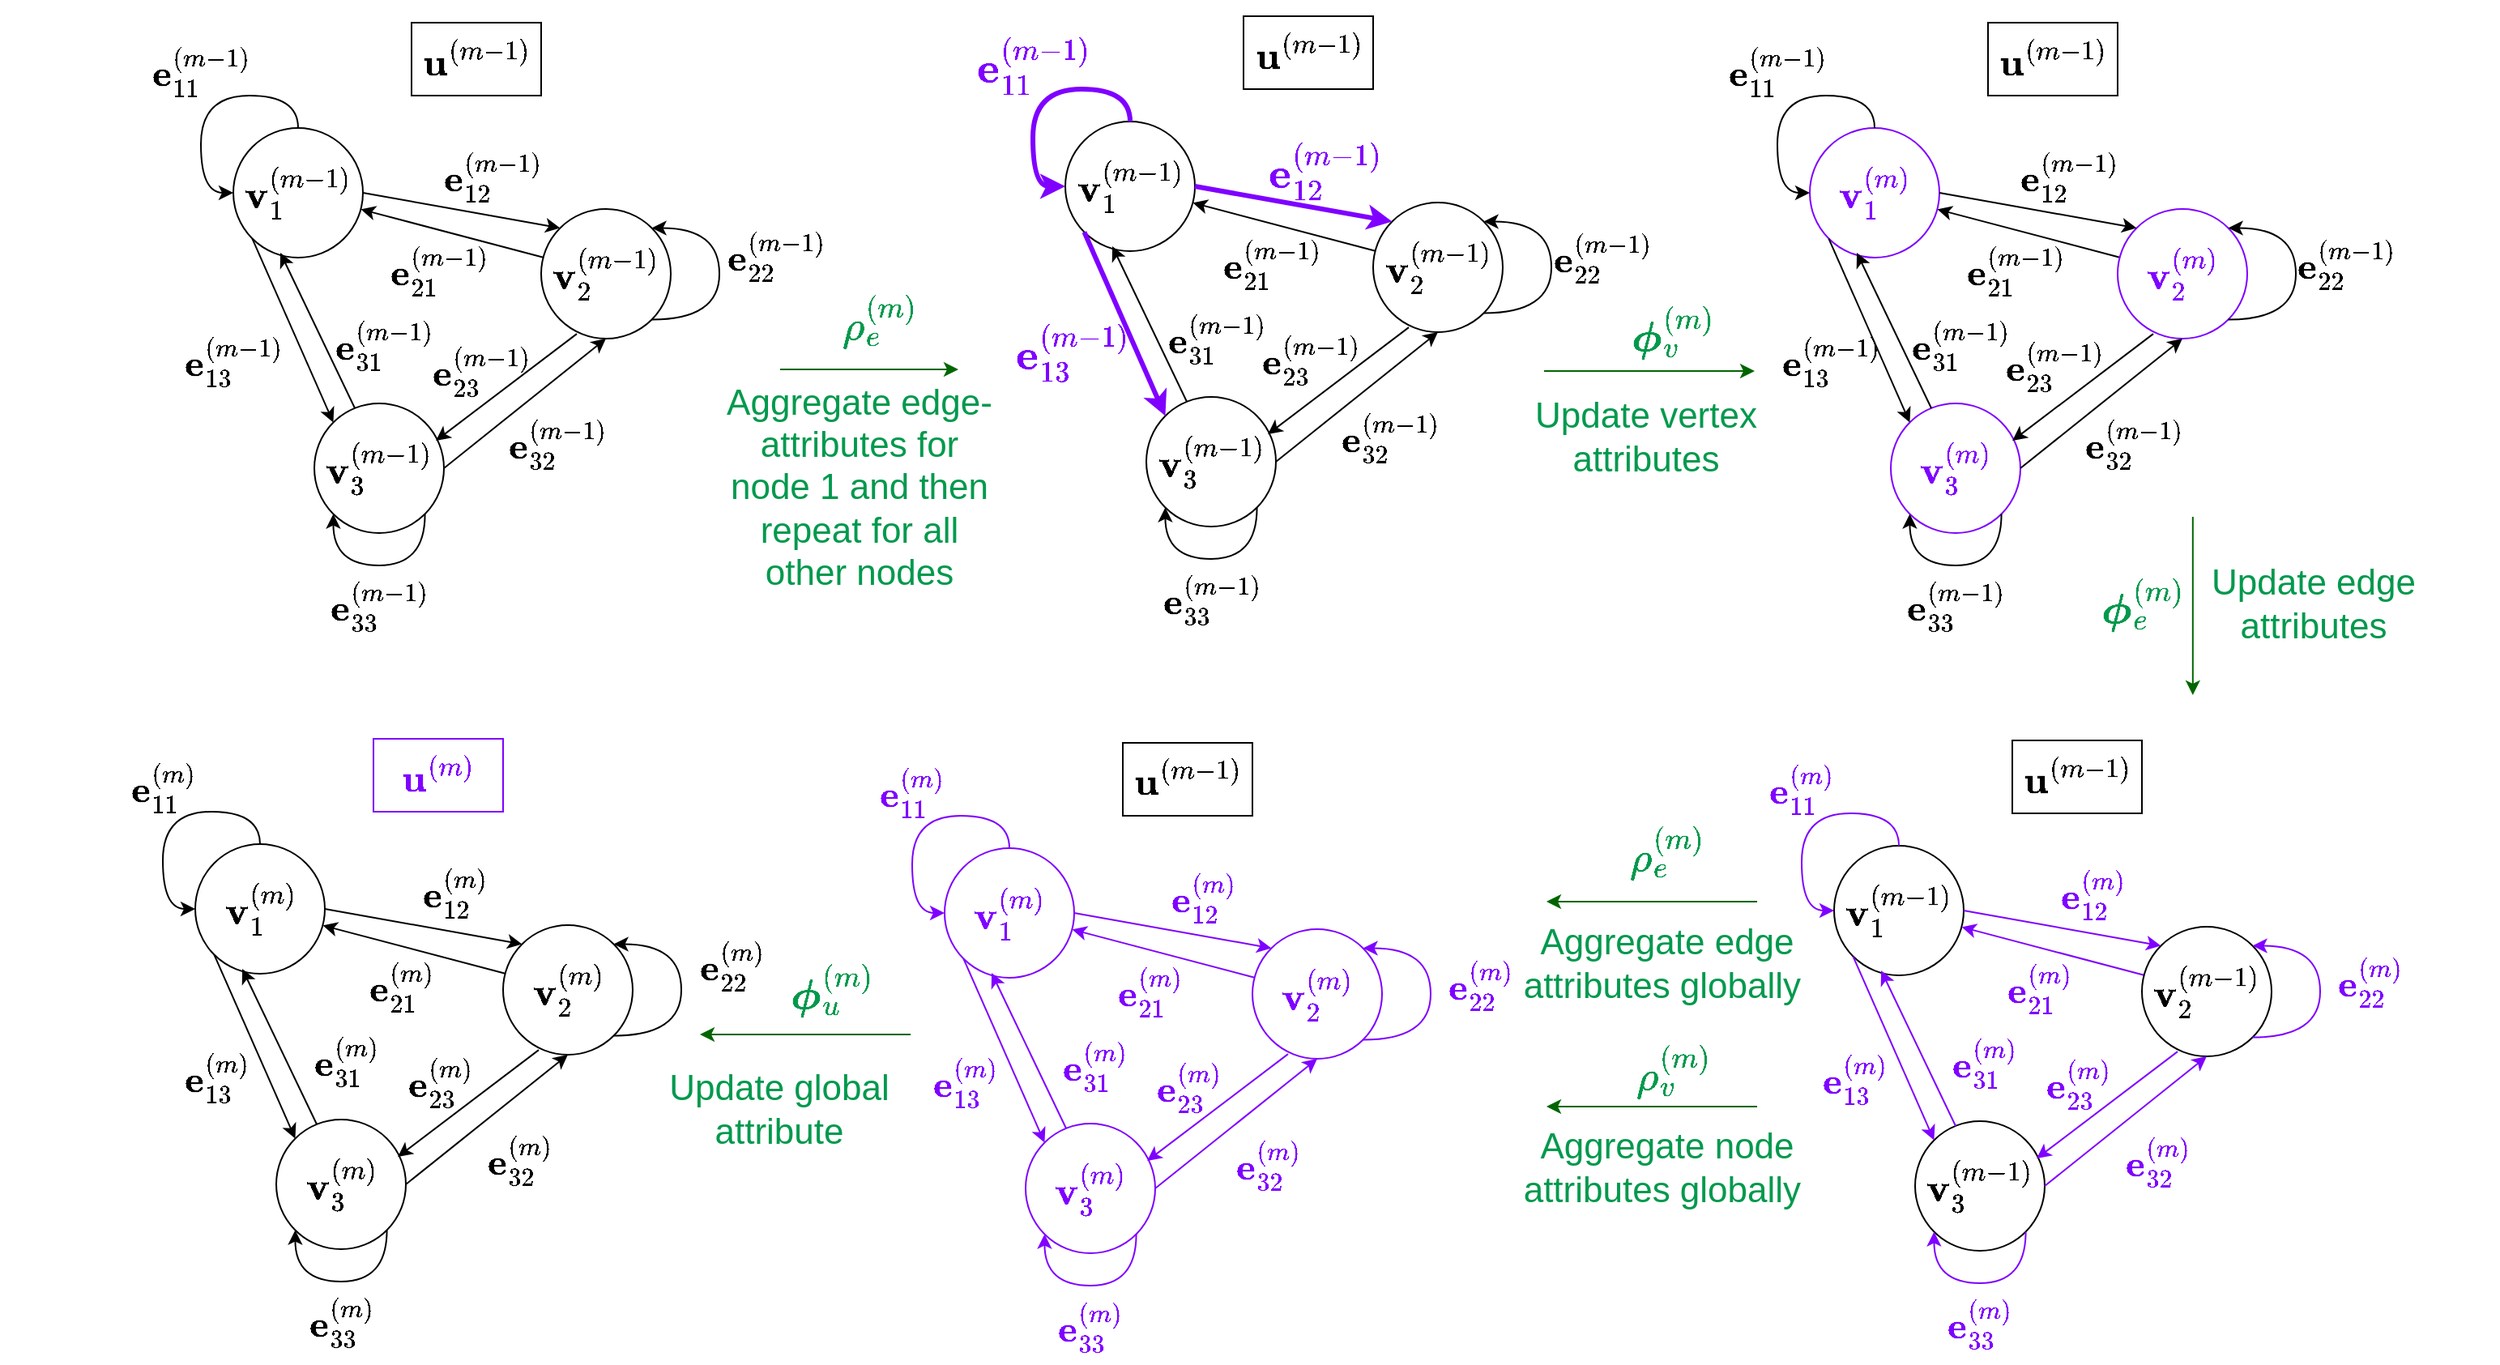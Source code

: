 <mxfile version="24.4.10" type="github">
  <diagram name="Page-1" id="AZxy98ZEpMkgl1GvsWEb">
    <mxGraphModel dx="1687" dy="1009" grid="1" gridSize="10" guides="1" tooltips="1" connect="1" arrows="1" fold="1" page="1" pageScale="1" pageWidth="1100" pageHeight="850" math="1" shadow="0">
      <root>
        <mxCell id="0" />
        <mxCell id="1" parent="0" />
        <mxCell id="-Onj6DRPe2gzHji-W2CH-1" value="&lt;font style=&quot;font-size: 20px;&quot;&gt;$$\mathbf{v}^{(m-1)}_1&lt;br&gt;$$&lt;/font&gt;" style="ellipse;whiteSpace=wrap;html=1;aspect=fixed;strokeWidth=1;" parent="1" vertex="1">
          <mxGeometry x="140" y="290" width="80" height="80" as="geometry" />
        </mxCell>
        <mxCell id="-Onj6DRPe2gzHji-W2CH-2" value="" style="rounded=0;orthogonalLoop=1;jettySize=auto;html=1;strokeWidth=1;" parent="1" source="-Onj6DRPe2gzHji-W2CH-3" target="-Onj6DRPe2gzHji-W2CH-1" edge="1">
          <mxGeometry relative="1" as="geometry" />
        </mxCell>
        <mxCell id="-Onj6DRPe2gzHji-W2CH-3" value="&lt;font style=&quot;font-size: 20px;&quot;&gt;$$\mathbf{v}^{(m-1)}&lt;br&gt;_2$$&lt;/font&gt;" style="ellipse;whiteSpace=wrap;html=1;aspect=fixed;strokeWidth=1;" parent="1" vertex="1">
          <mxGeometry x="330" y="340" width="80" height="80" as="geometry" />
        </mxCell>
        <mxCell id="-Onj6DRPe2gzHji-W2CH-4" value="&lt;font style=&quot;font-size: 20px;&quot;&gt;$$\mathbf{v}^{(m-1)}&lt;br&gt;_3$$&lt;/font&gt;" style="ellipse;whiteSpace=wrap;html=1;aspect=fixed;strokeWidth=1;" parent="1" vertex="1">
          <mxGeometry x="190" y="460" width="80" height="80" as="geometry" />
        </mxCell>
        <mxCell id="-Onj6DRPe2gzHji-W2CH-5" style="edgeStyle=orthogonalEdgeStyle;orthogonalLoop=1;jettySize=auto;html=1;exitX=0.5;exitY=0;exitDx=0;exitDy=0;entryX=0;entryY=0.5;entryDx=0;entryDy=0;curved=1;strokeWidth=1;" parent="1" source="-Onj6DRPe2gzHji-W2CH-1" target="-Onj6DRPe2gzHji-W2CH-1" edge="1">
          <mxGeometry relative="1" as="geometry">
            <Array as="points">
              <mxPoint x="180" y="270" />
              <mxPoint x="120" y="270" />
              <mxPoint x="120" y="330" />
            </Array>
          </mxGeometry>
        </mxCell>
        <mxCell id="-Onj6DRPe2gzHji-W2CH-6" style="edgeStyle=orthogonalEdgeStyle;orthogonalLoop=1;jettySize=auto;html=1;exitX=1;exitY=1;exitDx=0;exitDy=0;entryX=1;entryY=0;entryDx=0;entryDy=0;curved=1;strokeWidth=1;" parent="1" source="-Onj6DRPe2gzHji-W2CH-3" target="-Onj6DRPe2gzHji-W2CH-3" edge="1">
          <mxGeometry relative="1" as="geometry">
            <Array as="points">
              <mxPoint x="440" y="408" />
              <mxPoint x="440" y="352" />
            </Array>
          </mxGeometry>
        </mxCell>
        <mxCell id="-Onj6DRPe2gzHji-W2CH-7" style="edgeStyle=orthogonalEdgeStyle;orthogonalLoop=1;jettySize=auto;html=1;exitX=1;exitY=1;exitDx=0;exitDy=0;entryX=0;entryY=1;entryDx=0;entryDy=0;curved=1;strokeWidth=1;" parent="1" source="-Onj6DRPe2gzHji-W2CH-4" target="-Onj6DRPe2gzHji-W2CH-4" edge="1">
          <mxGeometry relative="1" as="geometry">
            <Array as="points">
              <mxPoint x="258" y="560" />
              <mxPoint x="202" y="560" />
            </Array>
          </mxGeometry>
        </mxCell>
        <mxCell id="-Onj6DRPe2gzHji-W2CH-8" value="" style="rounded=0;orthogonalLoop=1;jettySize=auto;html=1;entryX=0.363;entryY=1;entryDx=0;entryDy=0;exitX=0.313;exitY=0.075;exitDx=0;exitDy=0;exitPerimeter=0;entryPerimeter=0;strokeWidth=1;" parent="1" edge="1">
          <mxGeometry relative="1" as="geometry">
            <mxPoint x="215.04" y="463" as="sourcePoint" />
            <mxPoint x="169.04" y="367" as="targetPoint" />
          </mxGeometry>
        </mxCell>
        <mxCell id="-Onj6DRPe2gzHji-W2CH-9" value="" style="rounded=0;orthogonalLoop=1;jettySize=auto;html=1;exitX=1;exitY=0.5;exitDx=0;exitDy=0;entryX=0.5;entryY=1;entryDx=0;entryDy=0;strokeWidth=1;" parent="1" source="-Onj6DRPe2gzHji-W2CH-4" target="-Onj6DRPe2gzHji-W2CH-3" edge="1">
          <mxGeometry relative="1" as="geometry">
            <mxPoint x="402" y="500" as="sourcePoint" />
            <mxPoint x="290" y="470" as="targetPoint" />
          </mxGeometry>
        </mxCell>
        <mxCell id="-Onj6DRPe2gzHji-W2CH-10" value="" style="rounded=0;orthogonalLoop=1;jettySize=auto;html=1;exitX=0.275;exitY=0.963;exitDx=0;exitDy=0;exitPerimeter=0;entryX=0.938;entryY=0.288;entryDx=0;entryDy=0;entryPerimeter=0;strokeWidth=1;" parent="1" source="-Onj6DRPe2gzHji-W2CH-3" target="-Onj6DRPe2gzHji-W2CH-4" edge="1">
          <mxGeometry relative="1" as="geometry">
            <mxPoint x="255" y="470" as="sourcePoint" />
            <mxPoint x="480" y="480" as="targetPoint" />
          </mxGeometry>
        </mxCell>
        <mxCell id="-Onj6DRPe2gzHji-W2CH-11" value="" style="rounded=0;orthogonalLoop=1;jettySize=auto;html=1;exitX=0;exitY=1;exitDx=0;exitDy=0;entryX=0;entryY=0;entryDx=0;entryDy=0;strokeWidth=1;" parent="1" source="-Onj6DRPe2gzHji-W2CH-1" target="-Onj6DRPe2gzHji-W2CH-4" edge="1">
          <mxGeometry relative="1" as="geometry">
            <mxPoint x="121" y="410" as="sourcePoint" />
            <mxPoint x="40" y="477" as="targetPoint" />
          </mxGeometry>
        </mxCell>
        <mxCell id="-Onj6DRPe2gzHji-W2CH-12" value="" style="rounded=0;orthogonalLoop=1;jettySize=auto;html=1;exitX=1;exitY=0.5;exitDx=0;exitDy=0;entryX=0;entryY=0;entryDx=0;entryDy=0;strokeWidth=1;" parent="1" source="-Onj6DRPe2gzHji-W2CH-1" target="-Onj6DRPe2gzHji-W2CH-3" edge="1">
          <mxGeometry relative="1" as="geometry">
            <mxPoint x="290" y="226" as="sourcePoint" />
            <mxPoint x="340" y="340" as="targetPoint" />
          </mxGeometry>
        </mxCell>
        <mxCell id="-Onj6DRPe2gzHji-W2CH-13" value="&lt;font style=&quot;font-size: 19px;&quot;&gt;$$\mathbf{e}^{(m-1)}&lt;br&gt;_{12}$$&lt;/font&gt;" style="text;html=1;strokeColor=none;fillColor=none;align=center;verticalAlign=middle;whiteSpace=wrap;rounded=0;strokeWidth=1;" parent="1" vertex="1">
          <mxGeometry x="270" y="305" width="60" height="30" as="geometry" />
        </mxCell>
        <mxCell id="-Onj6DRPe2gzHji-W2CH-14" value="&lt;font style=&quot;font-size: 19px;&quot;&gt;$$\mathbf{e}^{(m-1)}&lt;br&gt;_{21}$$&lt;/font&gt;" style="text;html=1;strokeColor=none;fillColor=none;align=center;verticalAlign=middle;whiteSpace=wrap;rounded=0;strokeWidth=1;" parent="1" vertex="1">
          <mxGeometry x="237" y="363" width="60" height="30" as="geometry" />
        </mxCell>
        <mxCell id="-Onj6DRPe2gzHji-W2CH-15" value="&lt;font style=&quot;font-size: 19px;&quot;&gt;$$\mathbf{e}^{(m-1)}&lt;br&gt;_{32}$$&lt;/font&gt;" style="text;html=1;strokeColor=none;fillColor=none;align=center;verticalAlign=middle;whiteSpace=wrap;rounded=0;strokeWidth=1;" parent="1" vertex="1">
          <mxGeometry x="310" y="470" width="60" height="30" as="geometry" />
        </mxCell>
        <mxCell id="-Onj6DRPe2gzHji-W2CH-16" value="&lt;font style=&quot;font-size: 19px;&quot;&gt;$$\mathbf{e}^{(m-1)}&lt;br&gt;_{23}$$&lt;/font&gt;" style="text;html=1;strokeColor=none;fillColor=none;align=center;verticalAlign=middle;whiteSpace=wrap;rounded=0;strokeWidth=1;" parent="1" vertex="1">
          <mxGeometry x="263" y="425" width="60" height="30" as="geometry" />
        </mxCell>
        <mxCell id="-Onj6DRPe2gzHji-W2CH-17" value="&lt;font style=&quot;font-size: 19px;&quot;&gt;$$\mathbf{e}^{(m-1)}&lt;br&gt;_{22}$$&lt;/font&gt;" style="text;html=1;strokeColor=none;fillColor=none;align=center;verticalAlign=middle;whiteSpace=wrap;rounded=0;strokeWidth=1;" parent="1" vertex="1">
          <mxGeometry x="445" y="354" width="60" height="30" as="geometry" />
        </mxCell>
        <mxCell id="-Onj6DRPe2gzHji-W2CH-18" value="&lt;font style=&quot;font-size: 19px;&quot;&gt;$$\mathbf{e}^{(m-1)}_{11}&lt;br&gt;$$&lt;/font&gt;" style="text;html=1;strokeColor=none;fillColor=none;align=center;verticalAlign=middle;whiteSpace=wrap;rounded=0;strokeWidth=1;" parent="1" vertex="1">
          <mxGeometry x="90" y="240" width="60" height="30" as="geometry" />
        </mxCell>
        <mxCell id="-Onj6DRPe2gzHji-W2CH-19" value="&lt;font style=&quot;font-size: 19px;&quot;&gt;$$\mathbf{e}^{(m-1)}&lt;br&gt;_{13}$$&lt;/font&gt;" style="text;html=1;strokeColor=none;fillColor=none;align=center;verticalAlign=middle;whiteSpace=wrap;rounded=0;strokeWidth=1;" parent="1" vertex="1">
          <mxGeometry x="110" y="419" width="60" height="30" as="geometry" />
        </mxCell>
        <mxCell id="-Onj6DRPe2gzHji-W2CH-20" value="&lt;font style=&quot;font-size: 19px;&quot;&gt;$$\mathbf{e}^{(m-1)}&lt;br&gt;_{31}$$&lt;/font&gt;" style="text;html=1;strokeColor=none;fillColor=none;align=center;verticalAlign=middle;whiteSpace=wrap;rounded=0;strokeWidth=1;" parent="1" vertex="1">
          <mxGeometry x="203" y="409" width="60" height="30" as="geometry" />
        </mxCell>
        <mxCell id="-Onj6DRPe2gzHji-W2CH-21" value="&lt;font style=&quot;font-size: 19px;&quot;&gt;$$\mathbf{e}^{(m-1)}&lt;br&gt;_{33}$$&lt;/font&gt;" style="text;html=1;strokeColor=none;fillColor=none;align=center;verticalAlign=middle;whiteSpace=wrap;rounded=0;strokeWidth=1;" parent="1" vertex="1">
          <mxGeometry x="200" y="570" width="60" height="30" as="geometry" />
        </mxCell>
        <mxCell id="-Onj6DRPe2gzHji-W2CH-22" value="" style="endArrow=classic;html=1;rounded=0;strokeColor=#006600;strokeWidth=1;fillColor=#dae8fc;fontSize=20;fontColor=#00994D;" parent="1" edge="1">
          <mxGeometry width="50" height="50" relative="1" as="geometry">
            <mxPoint x="1349.41" y="530" as="sourcePoint" />
            <mxPoint x="1349.41" y="640" as="targetPoint" />
          </mxGeometry>
        </mxCell>
        <mxCell id="-Onj6DRPe2gzHji-W2CH-23" value="&lt;font style=&quot;font-size: 22px;&quot;&gt;Update edge attributes&lt;/font&gt;" style="text;html=1;strokeColor=none;fillColor=none;align=center;verticalAlign=middle;whiteSpace=wrap;rounded=0;fontSize=22;fontColor=#00994D;strokeWidth=1;" parent="1" vertex="1">
          <mxGeometry x="1354" y="569" width="140" height="30" as="geometry" />
        </mxCell>
        <mxCell id="-Onj6DRPe2gzHji-W2CH-24" value="&lt;font style=&quot;font-size: 22px;&quot;&gt;&lt;span style=&quot;background-color: initial; font-size: 22px;&quot;&gt;$$\boldsymbol{\phi}_e^{(m)}$$&lt;/span&gt;&lt;br style=&quot;font-size: 22px;&quot;&gt;&lt;/font&gt;" style="text;html=1;strokeColor=none;fillColor=none;align=center;verticalAlign=middle;whiteSpace=wrap;rounded=0;fontSize=22;fontColor=#00994D;strokeWidth=1;" parent="1" vertex="1">
          <mxGeometry x="1289" y="583" width="60" height="30" as="geometry" />
        </mxCell>
        <mxCell id="-Onj6DRPe2gzHji-W2CH-25" value="" style="endArrow=classic;html=1;rounded=0;strokeColor=#006600;strokeWidth=1;fillColor=#dae8fc;fontSize=20;fontColor=#00994D;" parent="1" edge="1">
          <mxGeometry width="50" height="50" relative="1" as="geometry">
            <mxPoint x="477.5" y="439" as="sourcePoint" />
            <mxPoint x="587.5" y="439" as="targetPoint" />
          </mxGeometry>
        </mxCell>
        <mxCell id="-Onj6DRPe2gzHji-W2CH-26" value="&lt;font style=&quot;font-size: 22px;&quot;&gt;Aggregate edge-attributes for node 1 and then repeat for all other nodes&lt;/font&gt;" style="text;html=1;strokeColor=none;fillColor=none;align=center;verticalAlign=middle;whiteSpace=wrap;rounded=0;fontSize=22;fontColor=#00994D;strokeWidth=1;" parent="1" vertex="1">
          <mxGeometry x="436.5" y="497" width="179" height="30" as="geometry" />
        </mxCell>
        <mxCell id="-Onj6DRPe2gzHji-W2CH-27" value="&lt;font style=&quot;font-size: 22px;&quot;&gt;$$\rho^{(m)}_{e}$$&lt;/font&gt;" style="text;html=1;strokeColor=none;fillColor=none;align=center;verticalAlign=middle;whiteSpace=wrap;rounded=0;fontSize=22;fontColor=#00994D;strokeWidth=1;" parent="1" vertex="1">
          <mxGeometry x="508.75" y="395" width="60" height="30" as="geometry" />
        </mxCell>
        <mxCell id="-Onj6DRPe2gzHji-W2CH-28" value="" style="endArrow=classic;html=1;rounded=0;strokeColor=#006600;strokeWidth=1;fillColor=#dae8fc;fontColor=#00994D;" parent="1" edge="1">
          <mxGeometry width="50" height="50" relative="1" as="geometry">
            <mxPoint x="949" y="440" as="sourcePoint" />
            <mxPoint x="1079" y="440" as="targetPoint" />
          </mxGeometry>
        </mxCell>
        <mxCell id="-Onj6DRPe2gzHji-W2CH-29" value="&lt;font style=&quot;font-size: 22px;&quot;&gt;$$\boldsymbol{\phi}^{(m)}_{v}$$&lt;/font&gt;" style="text;html=1;strokeColor=none;fillColor=none;align=center;verticalAlign=middle;whiteSpace=wrap;rounded=0;fontSize=22;fontColor=#00994D;strokeWidth=1;" parent="1" vertex="1">
          <mxGeometry x="999" y="401.5" width="60" height="30" as="geometry" />
        </mxCell>
        <mxCell id="-Onj6DRPe2gzHji-W2CH-30" value="&lt;font style=&quot;font-size: 22px;&quot;&gt;Update vertex attributes&lt;/font&gt;" style="text;html=1;strokeColor=none;fillColor=none;align=center;verticalAlign=middle;whiteSpace=wrap;rounded=0;fontSize=22;fontColor=#00994D;strokeWidth=1;" parent="1" vertex="1">
          <mxGeometry x="939" y="466" width="145.5" height="30" as="geometry" />
        </mxCell>
        <mxCell id="-Onj6DRPe2gzHji-W2CH-31" value="" style="endArrow=classic;html=1;rounded=0;strokeColor=#006600;strokeWidth=1;fillColor=#dae8fc;fontColor=#00994D;" parent="1" edge="1">
          <mxGeometry width="50" height="50" relative="1" as="geometry">
            <mxPoint x="1080.5" y="767.5" as="sourcePoint" />
            <mxPoint x="950.5" y="767.5" as="targetPoint" />
          </mxGeometry>
        </mxCell>
        <mxCell id="-Onj6DRPe2gzHji-W2CH-32" value="&lt;font style=&quot;font-size: 22px;&quot;&gt;Aggregate edge attributes globally&amp;nbsp;&lt;/font&gt;" style="text;html=1;strokeColor=none;fillColor=none;align=center;verticalAlign=middle;whiteSpace=wrap;rounded=0;fontSize=22;fontColor=#00994D;strokeWidth=1;" parent="1" vertex="1">
          <mxGeometry x="914.88" y="790.5" width="220.25" height="30" as="geometry" />
        </mxCell>
        <mxCell id="-Onj6DRPe2gzHji-W2CH-33" value="$$\rho^{(m)}_{v}$$" style="text;html=1;strokeColor=none;fillColor=none;align=center;verticalAlign=middle;whiteSpace=wrap;rounded=0;fontSize=22;fontColor=#00994D;strokeWidth=1;" parent="1" vertex="1">
          <mxGeometry x="999" y="857.5" width="60" height="30" as="geometry" />
        </mxCell>
        <mxCell id="-Onj6DRPe2gzHji-W2CH-34" value="$$\rho^{(m)}_{e}$$" style="text;html=1;strokeColor=none;fillColor=none;align=center;verticalAlign=middle;whiteSpace=wrap;rounded=0;fontSize=22;fontColor=#00994D;strokeWidth=1;" parent="1" vertex="1">
          <mxGeometry x="995" y="723" width="60" height="30" as="geometry" />
        </mxCell>
        <mxCell id="-Onj6DRPe2gzHji-W2CH-35" value="" style="endArrow=classic;html=1;rounded=0;strokeColor=#006600;strokeWidth=1;fillColor=#dae8fc;fontSize=20;fontColor=#00994D;" parent="1" edge="1">
          <mxGeometry width="50" height="50" relative="1" as="geometry">
            <mxPoint x="558" y="849.5" as="sourcePoint" />
            <mxPoint x="428" y="849.5" as="targetPoint" />
          </mxGeometry>
        </mxCell>
        <mxCell id="-Onj6DRPe2gzHji-W2CH-36" value="&lt;font style=&quot;font-size: 22px;&quot;&gt;Update global attribute&lt;/font&gt;" style="text;html=1;strokeColor=none;fillColor=none;align=center;verticalAlign=middle;whiteSpace=wrap;rounded=0;fontSize=22;fontColor=#00994D;strokeWidth=1;" parent="1" vertex="1">
          <mxGeometry x="397" y="880.5" width="159.5" height="30" as="geometry" />
        </mxCell>
        <mxCell id="-Onj6DRPe2gzHji-W2CH-37" value="$$\boldsymbol{\phi}_u^{(m)}$$" style="text;html=1;strokeColor=none;fillColor=none;align=center;verticalAlign=middle;whiteSpace=wrap;rounded=0;fontSize=22;fontColor=#00994D;strokeWidth=1;" parent="1" vertex="1">
          <mxGeometry x="479.5" y="807.5" width="60" height="30" as="geometry" />
        </mxCell>
        <mxCell id="-Onj6DRPe2gzHji-W2CH-38" value="$$\mathbf{u}^{(m-1)}$$" style="rounded=0;whiteSpace=wrap;html=1;fontSize=20;strokeWidth=1;" parent="1" vertex="1">
          <mxGeometry x="250" y="225" width="80" height="45" as="geometry" />
        </mxCell>
        <mxCell id="-Onj6DRPe2gzHji-W2CH-39" value="&lt;font style=&quot;font-size: 20px;&quot;&gt;$$\mathbf{v}^{(m-1)}_1&lt;br&gt;$$&lt;/font&gt;" style="ellipse;whiteSpace=wrap;html=1;aspect=fixed;strokeWidth=1;" parent="1" vertex="1">
          <mxGeometry x="1128" y="733" width="80" height="80" as="geometry" />
        </mxCell>
        <mxCell id="-Onj6DRPe2gzHji-W2CH-40" value="" style="rounded=0;orthogonalLoop=1;jettySize=auto;html=1;strokeColor=#7F00FF;strokeWidth=1;" parent="1" source="-Onj6DRPe2gzHji-W2CH-41" target="-Onj6DRPe2gzHji-W2CH-39" edge="1">
          <mxGeometry relative="1" as="geometry" />
        </mxCell>
        <mxCell id="-Onj6DRPe2gzHji-W2CH-41" value="&lt;font style=&quot;font-size: 20px;&quot;&gt;$$\mathbf{v}^{(m-1)}&lt;br&gt;_2$$&lt;/font&gt;" style="ellipse;whiteSpace=wrap;html=1;aspect=fixed;strokeWidth=1;" parent="1" vertex="1">
          <mxGeometry x="1318" y="783" width="80" height="80" as="geometry" />
        </mxCell>
        <mxCell id="-Onj6DRPe2gzHji-W2CH-42" value="&lt;font style=&quot;font-size: 20px;&quot;&gt;$$\mathbf{v}^{(m-1)}&lt;br&gt;_3$$&lt;/font&gt;" style="ellipse;whiteSpace=wrap;html=1;aspect=fixed;strokeWidth=1;" parent="1" vertex="1">
          <mxGeometry x="1178" y="903" width="80" height="80" as="geometry" />
        </mxCell>
        <mxCell id="-Onj6DRPe2gzHji-W2CH-43" style="edgeStyle=orthogonalEdgeStyle;orthogonalLoop=1;jettySize=auto;html=1;exitX=0.5;exitY=0;exitDx=0;exitDy=0;entryX=0;entryY=0.5;entryDx=0;entryDy=0;curved=1;strokeColor=#7F00FF;strokeWidth=1;" parent="1" source="-Onj6DRPe2gzHji-W2CH-39" target="-Onj6DRPe2gzHji-W2CH-39" edge="1">
          <mxGeometry relative="1" as="geometry">
            <Array as="points">
              <mxPoint x="1168" y="713" />
              <mxPoint x="1108" y="713" />
              <mxPoint x="1108" y="773" />
            </Array>
          </mxGeometry>
        </mxCell>
        <mxCell id="-Onj6DRPe2gzHji-W2CH-44" style="edgeStyle=orthogonalEdgeStyle;orthogonalLoop=1;jettySize=auto;html=1;exitX=1;exitY=1;exitDx=0;exitDy=0;entryX=1;entryY=0;entryDx=0;entryDy=0;curved=1;strokeColor=#7F00FF;strokeWidth=1;" parent="1" source="-Onj6DRPe2gzHji-W2CH-41" target="-Onj6DRPe2gzHji-W2CH-41" edge="1">
          <mxGeometry relative="1" as="geometry">
            <Array as="points">
              <mxPoint x="1428" y="851" />
              <mxPoint x="1428" y="795" />
            </Array>
          </mxGeometry>
        </mxCell>
        <mxCell id="-Onj6DRPe2gzHji-W2CH-45" style="edgeStyle=orthogonalEdgeStyle;orthogonalLoop=1;jettySize=auto;html=1;exitX=1;exitY=1;exitDx=0;exitDy=0;entryX=0;entryY=1;entryDx=0;entryDy=0;curved=1;strokeColor=#7F00FF;strokeWidth=1;" parent="1" source="-Onj6DRPe2gzHji-W2CH-42" target="-Onj6DRPe2gzHji-W2CH-42" edge="1">
          <mxGeometry relative="1" as="geometry">
            <Array as="points">
              <mxPoint x="1246" y="1003" />
              <mxPoint x="1190" y="1003" />
            </Array>
          </mxGeometry>
        </mxCell>
        <mxCell id="-Onj6DRPe2gzHji-W2CH-46" value="" style="rounded=0;orthogonalLoop=1;jettySize=auto;html=1;entryX=0.363;entryY=1;entryDx=0;entryDy=0;exitX=0.313;exitY=0.075;exitDx=0;exitDy=0;exitPerimeter=0;entryPerimeter=0;strokeColor=#7F00FF;strokeWidth=1;" parent="1" edge="1">
          <mxGeometry relative="1" as="geometry">
            <mxPoint x="1203.04" y="906" as="sourcePoint" />
            <mxPoint x="1157.04" y="810" as="targetPoint" />
          </mxGeometry>
        </mxCell>
        <mxCell id="-Onj6DRPe2gzHji-W2CH-47" value="" style="rounded=0;orthogonalLoop=1;jettySize=auto;html=1;exitX=1;exitY=0.5;exitDx=0;exitDy=0;entryX=0.5;entryY=1;entryDx=0;entryDy=0;strokeColor=#7F00FF;strokeWidth=1;" parent="1" source="-Onj6DRPe2gzHji-W2CH-42" target="-Onj6DRPe2gzHji-W2CH-41" edge="1">
          <mxGeometry relative="1" as="geometry">
            <mxPoint x="1390" y="943" as="sourcePoint" />
            <mxPoint x="1278" y="913" as="targetPoint" />
          </mxGeometry>
        </mxCell>
        <mxCell id="-Onj6DRPe2gzHji-W2CH-48" value="" style="rounded=0;orthogonalLoop=1;jettySize=auto;html=1;exitX=0.275;exitY=0.963;exitDx=0;exitDy=0;exitPerimeter=0;entryX=0.938;entryY=0.288;entryDx=0;entryDy=0;entryPerimeter=0;strokeColor=#7F00FF;strokeWidth=1;" parent="1" source="-Onj6DRPe2gzHji-W2CH-41" target="-Onj6DRPe2gzHji-W2CH-42" edge="1">
          <mxGeometry relative="1" as="geometry">
            <mxPoint x="1243" y="913" as="sourcePoint" />
            <mxPoint x="1468" y="923" as="targetPoint" />
          </mxGeometry>
        </mxCell>
        <mxCell id="-Onj6DRPe2gzHji-W2CH-49" value="" style="rounded=0;orthogonalLoop=1;jettySize=auto;html=1;exitX=0;exitY=1;exitDx=0;exitDy=0;entryX=0;entryY=0;entryDx=0;entryDy=0;strokeColor=#7F00FF;strokeWidth=1;" parent="1" source="-Onj6DRPe2gzHji-W2CH-39" target="-Onj6DRPe2gzHji-W2CH-42" edge="1">
          <mxGeometry relative="1" as="geometry">
            <mxPoint x="1109" y="853" as="sourcePoint" />
            <mxPoint x="1028" y="920" as="targetPoint" />
          </mxGeometry>
        </mxCell>
        <mxCell id="-Onj6DRPe2gzHji-W2CH-50" value="" style="rounded=0;orthogonalLoop=1;jettySize=auto;html=1;exitX=1;exitY=0.5;exitDx=0;exitDy=0;entryX=0;entryY=0;entryDx=0;entryDy=0;strokeColor=#7F00FF;strokeWidth=1;" parent="1" source="-Onj6DRPe2gzHji-W2CH-39" target="-Onj6DRPe2gzHji-W2CH-41" edge="1">
          <mxGeometry relative="1" as="geometry">
            <mxPoint x="1278" y="669" as="sourcePoint" />
            <mxPoint x="1328" y="783" as="targetPoint" />
          </mxGeometry>
        </mxCell>
        <mxCell id="-Onj6DRPe2gzHji-W2CH-51" value="&lt;font style=&quot;font-size: 19px;&quot;&gt;$$\mathbf{e}^{(m)}&lt;br&gt;_{12}$$&lt;/font&gt;" style="text;html=1;strokeColor=none;fillColor=none;align=center;verticalAlign=middle;whiteSpace=wrap;rounded=0;strokeWidth=1;fontColor=#7F00FF;" parent="1" vertex="1">
          <mxGeometry x="1258" y="748" width="60" height="30" as="geometry" />
        </mxCell>
        <mxCell id="-Onj6DRPe2gzHji-W2CH-52" value="&lt;font style=&quot;font-size: 19px;&quot;&gt;$$\mathbf{e}^{(m)}&lt;br&gt;_{21}$$&lt;/font&gt;" style="text;html=1;strokeColor=none;fillColor=none;align=center;verticalAlign=middle;whiteSpace=wrap;rounded=0;strokeWidth=1;fontColor=#7F00FF;" parent="1" vertex="1">
          <mxGeometry x="1225" y="806" width="60" height="30" as="geometry" />
        </mxCell>
        <mxCell id="-Onj6DRPe2gzHji-W2CH-53" value="&lt;font style=&quot;font-size: 19px;&quot;&gt;$$\mathbf{e}^{(m)}&lt;br&gt;_{32}$$&lt;/font&gt;" style="text;html=1;strokeColor=none;fillColor=none;align=center;verticalAlign=middle;whiteSpace=wrap;rounded=0;strokeWidth=1;fontColor=#7F00FF;" parent="1" vertex="1">
          <mxGeometry x="1298" y="913" width="60" height="30" as="geometry" />
        </mxCell>
        <mxCell id="-Onj6DRPe2gzHji-W2CH-54" value="&lt;font style=&quot;font-size: 19px;&quot;&gt;$$\mathbf{e}^{(m)}&lt;br&gt;_{23}$$&lt;/font&gt;" style="text;html=1;strokeColor=none;fillColor=none;align=center;verticalAlign=middle;whiteSpace=wrap;rounded=0;strokeWidth=1;fontColor=#7F00FF;" parent="1" vertex="1">
          <mxGeometry x="1249" y="865" width="60" height="30" as="geometry" />
        </mxCell>
        <mxCell id="-Onj6DRPe2gzHji-W2CH-55" value="&lt;font style=&quot;font-size: 19px;&quot;&gt;$$\mathbf{e}^{(m)}&lt;br&gt;_{22}$$&lt;/font&gt;" style="text;html=1;strokeColor=none;fillColor=none;align=center;verticalAlign=middle;whiteSpace=wrap;rounded=0;strokeWidth=1;fontColor=#7F00FF;" parent="1" vertex="1">
          <mxGeometry x="1429" y="802" width="60" height="30" as="geometry" />
        </mxCell>
        <mxCell id="-Onj6DRPe2gzHji-W2CH-56" value="&lt;font style=&quot;font-size: 19px;&quot;&gt;$$\mathbf{e}^{(m)}_{11}&lt;br&gt;$$&lt;/font&gt;" style="text;html=1;strokeColor=none;fillColor=none;align=center;verticalAlign=middle;whiteSpace=wrap;rounded=0;strokeWidth=1;fontColor=#7F00FF;" parent="1" vertex="1">
          <mxGeometry x="1078" y="683" width="60" height="30" as="geometry" />
        </mxCell>
        <mxCell id="-Onj6DRPe2gzHji-W2CH-57" value="&lt;font style=&quot;font-size: 19px;&quot;&gt;$$\mathbf{e}^{(m)}&lt;br&gt;_{13}$$&lt;/font&gt;" style="text;html=1;strokeColor=none;fillColor=none;align=center;verticalAlign=middle;whiteSpace=wrap;rounded=0;strokeWidth=1;fontColor=#7F00FF;" parent="1" vertex="1">
          <mxGeometry x="1111" y="862" width="60" height="30" as="geometry" />
        </mxCell>
        <mxCell id="-Onj6DRPe2gzHji-W2CH-58" value="&lt;font style=&quot;font-size: 19px;&quot;&gt;$$\mathbf{e}^{(m)}&lt;br&gt;_{31}$$&lt;/font&gt;" style="text;html=1;strokeColor=none;fillColor=none;align=center;verticalAlign=middle;whiteSpace=wrap;rounded=0;strokeWidth=1;fontColor=#7F00FF;" parent="1" vertex="1">
          <mxGeometry x="1191" y="852" width="60" height="30" as="geometry" />
        </mxCell>
        <mxCell id="-Onj6DRPe2gzHji-W2CH-59" value="&lt;font style=&quot;font-size: 19px;&quot;&gt;$$\mathbf{e}^{(m)}&lt;br&gt;_{33}$$&lt;/font&gt;" style="text;html=1;strokeColor=none;fillColor=none;align=center;verticalAlign=middle;whiteSpace=wrap;rounded=0;strokeWidth=1;fontColor=#7F00FF;" parent="1" vertex="1">
          <mxGeometry x="1188" y="1013" width="60" height="30" as="geometry" />
        </mxCell>
        <mxCell id="-Onj6DRPe2gzHji-W2CH-60" value="$$\mathbf{u}^{(m-1)}$$" style="rounded=0;whiteSpace=wrap;html=1;fontSize=20;strokeWidth=1;" parent="1" vertex="1">
          <mxGeometry x="1238" y="668" width="80" height="45" as="geometry" />
        </mxCell>
        <mxCell id="-Onj6DRPe2gzHji-W2CH-61" value="&lt;font style=&quot;font-size: 20px;&quot;&gt;$$\mathbf{v}^{(m-1)}_1&lt;br&gt;$$&lt;/font&gt;" style="ellipse;whiteSpace=wrap;html=1;aspect=fixed;fontColor=#000000;strokeColor=#000000;strokeWidth=1;" parent="1" vertex="1">
          <mxGeometry x="653.5" y="286" width="80" height="80" as="geometry" />
        </mxCell>
        <mxCell id="-Onj6DRPe2gzHji-W2CH-62" value="" style="rounded=0;orthogonalLoop=1;jettySize=auto;html=1;strokeColor=#000000;fontColor=#000000;strokeWidth=1;" parent="1" source="-Onj6DRPe2gzHji-W2CH-63" target="-Onj6DRPe2gzHji-W2CH-61" edge="1">
          <mxGeometry relative="1" as="geometry" />
        </mxCell>
        <mxCell id="-Onj6DRPe2gzHji-W2CH-63" value="&lt;font style=&quot;font-size: 20px;&quot;&gt;$$\mathbf{v}^{(m-1)}&lt;br&gt;_2$$&lt;/font&gt;" style="ellipse;whiteSpace=wrap;html=1;aspect=fixed;fontColor=#000000;strokeWidth=1;" parent="1" vertex="1">
          <mxGeometry x="843.5" y="336" width="80" height="80" as="geometry" />
        </mxCell>
        <mxCell id="-Onj6DRPe2gzHji-W2CH-64" value="&lt;font style=&quot;font-size: 20px;&quot;&gt;$$\mathbf{v}^{(m-1)}&lt;br&gt;_3$$&lt;/font&gt;" style="ellipse;whiteSpace=wrap;html=1;aspect=fixed;fontColor=#000000;strokeWidth=1;" parent="1" vertex="1">
          <mxGeometry x="703.5" y="456" width="80" height="80" as="geometry" />
        </mxCell>
        <mxCell id="-Onj6DRPe2gzHji-W2CH-65" style="edgeStyle=orthogonalEdgeStyle;orthogonalLoop=1;jettySize=auto;html=1;exitX=0.5;exitY=0;exitDx=0;exitDy=0;entryX=0;entryY=0.5;entryDx=0;entryDy=0;curved=1;strokeColor=#7F00FF;fontColor=#000000;strokeWidth=3;fontSize=25;" parent="1" source="-Onj6DRPe2gzHji-W2CH-61" target="-Onj6DRPe2gzHji-W2CH-61" edge="1">
          <mxGeometry relative="1" as="geometry">
            <Array as="points">
              <mxPoint x="693.5" y="266" />
              <mxPoint x="633.5" y="266" />
              <mxPoint x="633.5" y="326" />
            </Array>
          </mxGeometry>
        </mxCell>
        <mxCell id="-Onj6DRPe2gzHji-W2CH-66" style="edgeStyle=orthogonalEdgeStyle;orthogonalLoop=1;jettySize=auto;html=1;exitX=1;exitY=1;exitDx=0;exitDy=0;entryX=1;entryY=0;entryDx=0;entryDy=0;curved=1;strokeColor=#000000;fontColor=#000000;strokeWidth=1;" parent="1" source="-Onj6DRPe2gzHji-W2CH-63" target="-Onj6DRPe2gzHji-W2CH-63" edge="1">
          <mxGeometry relative="1" as="geometry">
            <Array as="points">
              <mxPoint x="953.5" y="404" />
              <mxPoint x="953.5" y="348" />
            </Array>
          </mxGeometry>
        </mxCell>
        <mxCell id="-Onj6DRPe2gzHji-W2CH-67" style="edgeStyle=orthogonalEdgeStyle;orthogonalLoop=1;jettySize=auto;html=1;exitX=1;exitY=1;exitDx=0;exitDy=0;entryX=0;entryY=1;entryDx=0;entryDy=0;curved=1;strokeColor=#000000;fontColor=#000000;strokeWidth=1;" parent="1" source="-Onj6DRPe2gzHji-W2CH-64" target="-Onj6DRPe2gzHji-W2CH-64" edge="1">
          <mxGeometry relative="1" as="geometry">
            <Array as="points">
              <mxPoint x="771.5" y="556" />
              <mxPoint x="715.5" y="556" />
            </Array>
          </mxGeometry>
        </mxCell>
        <mxCell id="-Onj6DRPe2gzHji-W2CH-68" value="" style="rounded=0;orthogonalLoop=1;jettySize=auto;html=1;entryX=0.363;entryY=1;entryDx=0;entryDy=0;exitX=0.313;exitY=0.075;exitDx=0;exitDy=0;exitPerimeter=0;entryPerimeter=0;strokeColor=#000000;fontColor=#000000;strokeWidth=1;" parent="1" edge="1">
          <mxGeometry relative="1" as="geometry">
            <mxPoint x="728.54" y="459" as="sourcePoint" />
            <mxPoint x="682.54" y="363" as="targetPoint" />
          </mxGeometry>
        </mxCell>
        <mxCell id="-Onj6DRPe2gzHji-W2CH-69" value="" style="rounded=0;orthogonalLoop=1;jettySize=auto;html=1;exitX=1;exitY=0.5;exitDx=0;exitDy=0;entryX=0.5;entryY=1;entryDx=0;entryDy=0;strokeColor=#000000;fontColor=#000000;strokeWidth=1;" parent="1" source="-Onj6DRPe2gzHji-W2CH-64" target="-Onj6DRPe2gzHji-W2CH-63" edge="1">
          <mxGeometry relative="1" as="geometry">
            <mxPoint x="915.5" y="496" as="sourcePoint" />
            <mxPoint x="803.5" y="466" as="targetPoint" />
          </mxGeometry>
        </mxCell>
        <mxCell id="-Onj6DRPe2gzHji-W2CH-70" value="" style="rounded=0;orthogonalLoop=1;jettySize=auto;html=1;exitX=0.275;exitY=0.963;exitDx=0;exitDy=0;exitPerimeter=0;entryX=0.938;entryY=0.288;entryDx=0;entryDy=0;entryPerimeter=0;strokeColor=#000000;fontColor=#000000;strokeWidth=1;" parent="1" source="-Onj6DRPe2gzHji-W2CH-63" target="-Onj6DRPe2gzHji-W2CH-64" edge="1">
          <mxGeometry relative="1" as="geometry">
            <mxPoint x="768.5" y="466" as="sourcePoint" />
            <mxPoint x="993.5" y="476" as="targetPoint" />
          </mxGeometry>
        </mxCell>
        <mxCell id="-Onj6DRPe2gzHji-W2CH-71" value="" style="rounded=0;orthogonalLoop=1;jettySize=auto;html=1;exitX=0;exitY=1;exitDx=0;exitDy=0;entryX=0;entryY=0;entryDx=0;entryDy=0;strokeColor=#7F00FF;fontColor=#7F00FF;strokeWidth=3;fontSize=25;" parent="1" source="-Onj6DRPe2gzHji-W2CH-61" target="-Onj6DRPe2gzHji-W2CH-64" edge="1">
          <mxGeometry relative="1" as="geometry">
            <mxPoint x="634.5" y="406" as="sourcePoint" />
            <mxPoint x="553.5" y="473" as="targetPoint" />
          </mxGeometry>
        </mxCell>
        <mxCell id="-Onj6DRPe2gzHji-W2CH-72" value="" style="rounded=0;orthogonalLoop=1;jettySize=auto;html=1;exitX=1;exitY=0.5;exitDx=0;exitDy=0;entryX=0;entryY=0;entryDx=0;entryDy=0;strokeColor=#7F00FF;fontColor=#7F00FF;strokeWidth=3;fontSize=25;" parent="1" source="-Onj6DRPe2gzHji-W2CH-61" target="-Onj6DRPe2gzHji-W2CH-63" edge="1">
          <mxGeometry relative="1" as="geometry">
            <mxPoint x="803.5" y="222" as="sourcePoint" />
            <mxPoint x="853.5" y="336" as="targetPoint" />
          </mxGeometry>
        </mxCell>
        <mxCell id="-Onj6DRPe2gzHji-W2CH-73" value="$$\mathbf{e}^{(m-1)}&lt;br style=&quot;font-size: 22px;&quot;&gt;_{12}$$" style="text;strokeColor=none;fillColor=none;align=center;verticalAlign=middle;rounded=0;strokeWidth=1;fontColor=#7F00FF;fontSize=22;fontStyle=0;labelBackgroundColor=none;labelBorderColor=none;textShadow=0;whiteSpace=wrap;html=1;" parent="1" vertex="1">
          <mxGeometry x="783.5" y="301" width="60" height="30" as="geometry" />
        </mxCell>
        <mxCell id="-Onj6DRPe2gzHji-W2CH-74" value="&lt;font style=&quot;font-size: 19px;&quot;&gt;$$\mathbf{e}^{(m-1)}&lt;br&gt;_{21}$$&lt;/font&gt;" style="text;html=1;strokeColor=none;fillColor=none;align=center;verticalAlign=middle;whiteSpace=wrap;rounded=0;strokeWidth=1;fontColor=#000000;" parent="1" vertex="1">
          <mxGeometry x="750.5" y="359" width="60" height="30" as="geometry" />
        </mxCell>
        <mxCell id="-Onj6DRPe2gzHji-W2CH-75" value="&lt;font style=&quot;font-size: 19px;&quot;&gt;$$\mathbf{e}^{(m-1)}&lt;br&gt;_{32}$$&lt;/font&gt;" style="text;html=1;strokeColor=none;fillColor=none;align=center;verticalAlign=middle;whiteSpace=wrap;rounded=0;strokeWidth=1;fontColor=#000000;" parent="1" vertex="1">
          <mxGeometry x="823.5" y="466" width="60" height="30" as="geometry" />
        </mxCell>
        <mxCell id="-Onj6DRPe2gzHji-W2CH-76" value="&lt;font style=&quot;font-size: 19px;&quot;&gt;$$\mathbf{e}^{(m-1)}&lt;br&gt;_{23}$$&lt;/font&gt;" style="text;html=1;strokeColor=none;fillColor=none;align=center;verticalAlign=middle;whiteSpace=wrap;rounded=0;strokeWidth=1;fontColor=#000000;" parent="1" vertex="1">
          <mxGeometry x="774.5" y="418" width="60" height="30" as="geometry" />
        </mxCell>
        <mxCell id="-Onj6DRPe2gzHji-W2CH-77" value="&lt;font style=&quot;font-size: 19px;&quot;&gt;$$\mathbf{e}^{(m-1)}&lt;br&gt;_{22}$$&lt;/font&gt;" style="text;html=1;strokeColor=none;fillColor=none;align=center;verticalAlign=middle;whiteSpace=wrap;rounded=0;strokeWidth=1;fontColor=#000000;" parent="1" vertex="1">
          <mxGeometry x="954.5" y="355" width="60" height="30" as="geometry" />
        </mxCell>
        <mxCell id="-Onj6DRPe2gzHji-W2CH-78" value="$$\mathbf{e}^{(m-1)}_{11}&lt;br style=&quot;font-size: 22px;&quot;&gt;$$" style="text;strokeColor=none;fillColor=none;align=center;verticalAlign=middle;rounded=0;strokeWidth=1;fontColor=#7F00FF;fontSize=22;fontStyle=0;labelBackgroundColor=none;labelBorderColor=none;textShadow=0;whiteSpace=wrap;html=1;" parent="1" vertex="1">
          <mxGeometry x="603.5" y="236" width="60" height="30" as="geometry" />
        </mxCell>
        <mxCell id="-Onj6DRPe2gzHji-W2CH-79" value="$$\mathbf{e}^{(m-1)}&lt;br style=&quot;font-size: 22px;&quot;&gt;_{13}$$" style="text;strokeColor=none;fillColor=none;align=center;verticalAlign=middle;rounded=0;strokeWidth=1;fontColor=#7F00FF;fontSize=22;fontStyle=0;labelBackgroundColor=none;labelBorderColor=none;textShadow=0;whiteSpace=wrap;html=1;" parent="1" vertex="1">
          <mxGeometry x="628" y="414" width="60" height="30" as="geometry" />
        </mxCell>
        <mxCell id="-Onj6DRPe2gzHji-W2CH-80" value="&lt;font style=&quot;font-size: 19px;&quot;&gt;$$\mathbf{e}^{(m-1)}&lt;br&gt;_{31}$$&lt;/font&gt;" style="text;html=1;strokeColor=none;fillColor=none;align=center;verticalAlign=middle;whiteSpace=wrap;rounded=0;strokeWidth=1;fontColor=#000000;" parent="1" vertex="1">
          <mxGeometry x="716.5" y="405" width="60" height="30" as="geometry" />
        </mxCell>
        <mxCell id="-Onj6DRPe2gzHji-W2CH-81" value="&lt;font style=&quot;font-size: 19px;&quot;&gt;$$\mathbf{e}^{(m-1)}&lt;br&gt;_{33}$$&lt;/font&gt;" style="text;html=1;strokeColor=none;fillColor=none;align=center;verticalAlign=middle;whiteSpace=wrap;rounded=0;strokeWidth=1;fontColor=#000000;" parent="1" vertex="1">
          <mxGeometry x="713.5" y="566" width="60" height="30" as="geometry" />
        </mxCell>
        <mxCell id="-Onj6DRPe2gzHji-W2CH-82" value="$$\mathbf{u}^{(m-1)}$$" style="rounded=0;whiteSpace=wrap;html=1;fontSize=20;fontColor=#000000;strokeWidth=1;" parent="1" vertex="1">
          <mxGeometry x="763.5" y="221" width="80" height="45" as="geometry" />
        </mxCell>
        <mxCell id="-Onj6DRPe2gzHji-W2CH-83" value="&lt;font style=&quot;font-size: 20px;&quot;&gt;$$\mathbf{v}^{(m)}_1&lt;br&gt;$$&lt;/font&gt;" style="ellipse;whiteSpace=wrap;html=1;aspect=fixed;fontColor=#7F00FF;strokeColor=#7F00FF;strokeWidth=1;" parent="1" vertex="1">
          <mxGeometry x="1113" y="290" width="80" height="80" as="geometry" />
        </mxCell>
        <mxCell id="-Onj6DRPe2gzHji-W2CH-84" value="" style="rounded=0;orthogonalLoop=1;jettySize=auto;html=1;strokeColor=#000000;fontColor=#000000;strokeWidth=1;" parent="1" source="-Onj6DRPe2gzHji-W2CH-85" target="-Onj6DRPe2gzHji-W2CH-83" edge="1">
          <mxGeometry relative="1" as="geometry" />
        </mxCell>
        <mxCell id="-Onj6DRPe2gzHji-W2CH-85" value="&lt;font style=&quot;font-size: 20px;&quot;&gt;$$\mathbf{v}^{(m)}&lt;br&gt;_2$$&lt;/font&gt;" style="ellipse;whiteSpace=wrap;html=1;aspect=fixed;fontColor=#7F00FF;strokeColor=#7F00FF;strokeWidth=1;" parent="1" vertex="1">
          <mxGeometry x="1303" y="340" width="80" height="80" as="geometry" />
        </mxCell>
        <mxCell id="-Onj6DRPe2gzHji-W2CH-86" value="&lt;font style=&quot;font-size: 20px;&quot;&gt;$$\mathbf{v}^{(m)}&lt;br&gt;_3$$&lt;/font&gt;" style="ellipse;whiteSpace=wrap;html=1;aspect=fixed;fontColor=#7F00FF;strokeColor=#7F00FF;strokeWidth=1;" parent="1" vertex="1">
          <mxGeometry x="1163" y="460" width="80" height="80" as="geometry" />
        </mxCell>
        <mxCell id="-Onj6DRPe2gzHji-W2CH-87" style="edgeStyle=orthogonalEdgeStyle;orthogonalLoop=1;jettySize=auto;html=1;exitX=0.5;exitY=0;exitDx=0;exitDy=0;entryX=0;entryY=0.5;entryDx=0;entryDy=0;curved=1;strokeColor=#000000;fontColor=#000000;strokeWidth=1;" parent="1" source="-Onj6DRPe2gzHji-W2CH-83" target="-Onj6DRPe2gzHji-W2CH-83" edge="1">
          <mxGeometry relative="1" as="geometry">
            <Array as="points">
              <mxPoint x="1153" y="270" />
              <mxPoint x="1093" y="270" />
              <mxPoint x="1093" y="330" />
            </Array>
          </mxGeometry>
        </mxCell>
        <mxCell id="-Onj6DRPe2gzHji-W2CH-88" style="edgeStyle=orthogonalEdgeStyle;orthogonalLoop=1;jettySize=auto;html=1;exitX=1;exitY=1;exitDx=0;exitDy=0;entryX=1;entryY=0;entryDx=0;entryDy=0;curved=1;strokeColor=#000000;fontColor=#000000;strokeWidth=1;" parent="1" source="-Onj6DRPe2gzHji-W2CH-85" target="-Onj6DRPe2gzHji-W2CH-85" edge="1">
          <mxGeometry relative="1" as="geometry">
            <Array as="points">
              <mxPoint x="1413" y="408" />
              <mxPoint x="1413" y="352" />
            </Array>
          </mxGeometry>
        </mxCell>
        <mxCell id="-Onj6DRPe2gzHji-W2CH-89" style="edgeStyle=orthogonalEdgeStyle;orthogonalLoop=1;jettySize=auto;html=1;exitX=1;exitY=1;exitDx=0;exitDy=0;entryX=0;entryY=1;entryDx=0;entryDy=0;curved=1;strokeColor=#000000;fontColor=#000000;strokeWidth=1;" parent="1" source="-Onj6DRPe2gzHji-W2CH-86" target="-Onj6DRPe2gzHji-W2CH-86" edge="1">
          <mxGeometry relative="1" as="geometry">
            <Array as="points">
              <mxPoint x="1231" y="560" />
              <mxPoint x="1175" y="560" />
            </Array>
          </mxGeometry>
        </mxCell>
        <mxCell id="-Onj6DRPe2gzHji-W2CH-90" value="" style="rounded=0;orthogonalLoop=1;jettySize=auto;html=1;entryX=0.363;entryY=1;entryDx=0;entryDy=0;exitX=0.313;exitY=0.075;exitDx=0;exitDy=0;exitPerimeter=0;entryPerimeter=0;strokeColor=#000000;fontColor=#000000;strokeWidth=1;" parent="1" edge="1">
          <mxGeometry relative="1" as="geometry">
            <mxPoint x="1188.04" y="463" as="sourcePoint" />
            <mxPoint x="1142.04" y="367" as="targetPoint" />
          </mxGeometry>
        </mxCell>
        <mxCell id="-Onj6DRPe2gzHji-W2CH-91" value="" style="rounded=0;orthogonalLoop=1;jettySize=auto;html=1;exitX=1;exitY=0.5;exitDx=0;exitDy=0;entryX=0.5;entryY=1;entryDx=0;entryDy=0;strokeColor=#000000;fontColor=#000000;strokeWidth=1;" parent="1" source="-Onj6DRPe2gzHji-W2CH-86" target="-Onj6DRPe2gzHji-W2CH-85" edge="1">
          <mxGeometry relative="1" as="geometry">
            <mxPoint x="1375" y="500" as="sourcePoint" />
            <mxPoint x="1263" y="470" as="targetPoint" />
          </mxGeometry>
        </mxCell>
        <mxCell id="-Onj6DRPe2gzHji-W2CH-92" value="" style="rounded=0;orthogonalLoop=1;jettySize=auto;html=1;exitX=0.275;exitY=0.963;exitDx=0;exitDy=0;exitPerimeter=0;entryX=0.938;entryY=0.288;entryDx=0;entryDy=0;entryPerimeter=0;strokeColor=#000000;fontColor=#000000;strokeWidth=1;" parent="1" source="-Onj6DRPe2gzHji-W2CH-85" target="-Onj6DRPe2gzHji-W2CH-86" edge="1">
          <mxGeometry relative="1" as="geometry">
            <mxPoint x="1228" y="470" as="sourcePoint" />
            <mxPoint x="1453" y="480" as="targetPoint" />
          </mxGeometry>
        </mxCell>
        <mxCell id="-Onj6DRPe2gzHji-W2CH-93" value="" style="rounded=0;orthogonalLoop=1;jettySize=auto;html=1;exitX=0;exitY=1;exitDx=0;exitDy=0;entryX=0;entryY=0;entryDx=0;entryDy=0;strokeColor=#000000;fontColor=#000000;strokeWidth=1;" parent="1" source="-Onj6DRPe2gzHji-W2CH-83" target="-Onj6DRPe2gzHji-W2CH-86" edge="1">
          <mxGeometry relative="1" as="geometry">
            <mxPoint x="1094" y="410" as="sourcePoint" />
            <mxPoint x="1013" y="477" as="targetPoint" />
          </mxGeometry>
        </mxCell>
        <mxCell id="-Onj6DRPe2gzHji-W2CH-94" value="" style="rounded=0;orthogonalLoop=1;jettySize=auto;html=1;exitX=1;exitY=0.5;exitDx=0;exitDy=0;entryX=0;entryY=0;entryDx=0;entryDy=0;strokeColor=#000000;fontColor=#000000;strokeWidth=1;" parent="1" source="-Onj6DRPe2gzHji-W2CH-83" target="-Onj6DRPe2gzHji-W2CH-85" edge="1">
          <mxGeometry relative="1" as="geometry">
            <mxPoint x="1263" y="226" as="sourcePoint" />
            <mxPoint x="1313" y="340" as="targetPoint" />
          </mxGeometry>
        </mxCell>
        <mxCell id="-Onj6DRPe2gzHji-W2CH-95" value="&lt;font style=&quot;font-size: 19px;&quot;&gt;$$\mathbf{e}^{(m-1)}&lt;br&gt;_{12}$$&lt;/font&gt;" style="text;html=1;strokeColor=none;fillColor=none;align=center;verticalAlign=middle;whiteSpace=wrap;rounded=0;strokeWidth=1;fontColor=#000000;" parent="1" vertex="1">
          <mxGeometry x="1243" y="305" width="60" height="30" as="geometry" />
        </mxCell>
        <mxCell id="-Onj6DRPe2gzHji-W2CH-96" value="&lt;font style=&quot;font-size: 19px;&quot;&gt;$$\mathbf{e}^{(m-1)}&lt;br&gt;_{21}$$&lt;/font&gt;" style="text;html=1;strokeColor=none;fillColor=none;align=center;verticalAlign=middle;whiteSpace=wrap;rounded=0;strokeWidth=1;fontColor=#000000;" parent="1" vertex="1">
          <mxGeometry x="1210" y="363" width="60" height="30" as="geometry" />
        </mxCell>
        <mxCell id="-Onj6DRPe2gzHji-W2CH-97" value="&lt;font style=&quot;font-size: 19px;&quot;&gt;$$\mathbf{e}^{(m-1)}&lt;br&gt;_{32}$$&lt;/font&gt;" style="text;html=1;strokeColor=none;fillColor=none;align=center;verticalAlign=middle;whiteSpace=wrap;rounded=0;strokeWidth=1;fontColor=#000000;" parent="1" vertex="1">
          <mxGeometry x="1283" y="470" width="60" height="30" as="geometry" />
        </mxCell>
        <mxCell id="-Onj6DRPe2gzHji-W2CH-98" value="&lt;font style=&quot;font-size: 19px;&quot;&gt;$$\mathbf{e}^{(m-1)}&lt;br&gt;_{23}$$&lt;/font&gt;" style="text;html=1;strokeColor=none;fillColor=none;align=center;verticalAlign=middle;whiteSpace=wrap;rounded=0;strokeWidth=1;fontColor=#000000;" parent="1" vertex="1">
          <mxGeometry x="1234" y="422" width="60" height="30" as="geometry" />
        </mxCell>
        <mxCell id="-Onj6DRPe2gzHji-W2CH-99" value="&lt;font style=&quot;font-size: 19px;&quot;&gt;$$\mathbf{e}^{(m-1)}&lt;br&gt;_{22}$$&lt;/font&gt;" style="text;html=1;strokeColor=none;fillColor=none;align=center;verticalAlign=middle;whiteSpace=wrap;rounded=0;strokeWidth=1;fontColor=#000000;" parent="1" vertex="1">
          <mxGeometry x="1414" y="359" width="60" height="30" as="geometry" />
        </mxCell>
        <mxCell id="-Onj6DRPe2gzHji-W2CH-100" value="&lt;font style=&quot;font-size: 19px;&quot;&gt;$$\mathbf{e}^{(m-1)}_{11}&lt;br&gt;$$&lt;/font&gt;" style="text;html=1;strokeColor=none;fillColor=none;align=center;verticalAlign=middle;whiteSpace=wrap;rounded=0;strokeWidth=1;fontColor=#000000;" parent="1" vertex="1">
          <mxGeometry x="1063" y="240" width="60" height="30" as="geometry" />
        </mxCell>
        <mxCell id="-Onj6DRPe2gzHji-W2CH-101" value="&lt;font style=&quot;font-size: 19px;&quot;&gt;$$\mathbf{e}^{(m-1)}&lt;br&gt;_{13}$$&lt;/font&gt;" style="text;html=1;strokeColor=none;fillColor=none;align=center;verticalAlign=middle;whiteSpace=wrap;rounded=0;strokeWidth=1;fontColor=#000000;" parent="1" vertex="1">
          <mxGeometry x="1096" y="419" width="60" height="30" as="geometry" />
        </mxCell>
        <mxCell id="-Onj6DRPe2gzHji-W2CH-102" value="&lt;font style=&quot;font-size: 19px;&quot;&gt;$$\mathbf{e}^{(m-1)}&lt;br&gt;_{31}$$&lt;/font&gt;" style="text;html=1;strokeColor=none;fillColor=none;align=center;verticalAlign=middle;whiteSpace=wrap;rounded=0;strokeWidth=1;fontColor=#000000;" parent="1" vertex="1">
          <mxGeometry x="1176" y="409" width="60" height="30" as="geometry" />
        </mxCell>
        <mxCell id="-Onj6DRPe2gzHji-W2CH-103" value="&lt;font style=&quot;font-size: 19px;&quot;&gt;$$\mathbf{e}^{(m-1)}&lt;br&gt;_{33}$$&lt;/font&gt;" style="text;html=1;strokeColor=none;fillColor=none;align=center;verticalAlign=middle;whiteSpace=wrap;rounded=0;strokeWidth=1;fontColor=#000000;" parent="1" vertex="1">
          <mxGeometry x="1173" y="570" width="60" height="30" as="geometry" />
        </mxCell>
        <mxCell id="-Onj6DRPe2gzHji-W2CH-104" value="$$\mathbf{u}^{(m-1)}$$" style="rounded=0;whiteSpace=wrap;html=1;fontSize=20;fontColor=#000000;strokeWidth=1;" parent="1" vertex="1">
          <mxGeometry x="1223" y="225" width="80" height="45" as="geometry" />
        </mxCell>
        <mxCell id="-Onj6DRPe2gzHji-W2CH-105" value="&lt;font style=&quot;font-size: 20px;&quot;&gt;$$\mathbf{v}^{(m)}_1&lt;br&gt;$$&lt;/font&gt;" style="ellipse;whiteSpace=wrap;html=1;aspect=fixed;fontColor=#7F00FF;strokeColor=#7F00FF;strokeWidth=1;" parent="1" vertex="1">
          <mxGeometry x="579" y="734.5" width="80" height="80" as="geometry" />
        </mxCell>
        <mxCell id="-Onj6DRPe2gzHji-W2CH-106" value="" style="rounded=0;orthogonalLoop=1;jettySize=auto;html=1;strokeColor=#7F00FF;fontColor=#7F00FF;strokeWidth=1;" parent="1" source="-Onj6DRPe2gzHji-W2CH-107" target="-Onj6DRPe2gzHji-W2CH-105" edge="1">
          <mxGeometry relative="1" as="geometry" />
        </mxCell>
        <mxCell id="-Onj6DRPe2gzHji-W2CH-107" value="&lt;font style=&quot;font-size: 20px;&quot;&gt;$$\mathbf{v}^{(m)}&lt;br&gt;_2$$&lt;/font&gt;" style="ellipse;whiteSpace=wrap;html=1;aspect=fixed;fontColor=#7F00FF;strokeColor=#7F00FF;strokeWidth=1;" parent="1" vertex="1">
          <mxGeometry x="769" y="784.5" width="80" height="80" as="geometry" />
        </mxCell>
        <mxCell id="-Onj6DRPe2gzHji-W2CH-108" value="&lt;font style=&quot;font-size: 20px;&quot;&gt;$$\mathbf{v}^{(m)}&lt;br&gt;_3$$&lt;/font&gt;" style="ellipse;whiteSpace=wrap;html=1;aspect=fixed;fontColor=#7F00FF;strokeColor=#7F00FF;strokeWidth=1;" parent="1" vertex="1">
          <mxGeometry x="629" y="904.5" width="80" height="80" as="geometry" />
        </mxCell>
        <mxCell id="-Onj6DRPe2gzHji-W2CH-109" style="edgeStyle=orthogonalEdgeStyle;orthogonalLoop=1;jettySize=auto;html=1;exitX=0.5;exitY=0;exitDx=0;exitDy=0;entryX=0;entryY=0.5;entryDx=0;entryDy=0;curved=1;strokeColor=#7F00FF;fontColor=#7F00FF;strokeWidth=1;" parent="1" source="-Onj6DRPe2gzHji-W2CH-105" target="-Onj6DRPe2gzHji-W2CH-105" edge="1">
          <mxGeometry relative="1" as="geometry">
            <Array as="points">
              <mxPoint x="619" y="714.5" />
              <mxPoint x="559" y="714.5" />
              <mxPoint x="559" y="774.5" />
            </Array>
          </mxGeometry>
        </mxCell>
        <mxCell id="-Onj6DRPe2gzHji-W2CH-110" style="edgeStyle=orthogonalEdgeStyle;orthogonalLoop=1;jettySize=auto;html=1;exitX=1;exitY=1;exitDx=0;exitDy=0;entryX=1;entryY=0;entryDx=0;entryDy=0;curved=1;strokeColor=#7F00FF;fontColor=#7F00FF;strokeWidth=1;" parent="1" source="-Onj6DRPe2gzHji-W2CH-107" target="-Onj6DRPe2gzHji-W2CH-107" edge="1">
          <mxGeometry relative="1" as="geometry">
            <Array as="points">
              <mxPoint x="879" y="852.5" />
              <mxPoint x="879" y="796.5" />
            </Array>
          </mxGeometry>
        </mxCell>
        <mxCell id="-Onj6DRPe2gzHji-W2CH-111" style="edgeStyle=orthogonalEdgeStyle;orthogonalLoop=1;jettySize=auto;html=1;exitX=1;exitY=1;exitDx=0;exitDy=0;entryX=0;entryY=1;entryDx=0;entryDy=0;curved=1;strokeColor=#7F00FF;fontColor=#7F00FF;strokeWidth=1;" parent="1" source="-Onj6DRPe2gzHji-W2CH-108" target="-Onj6DRPe2gzHji-W2CH-108" edge="1">
          <mxGeometry relative="1" as="geometry">
            <Array as="points">
              <mxPoint x="697" y="1004.5" />
              <mxPoint x="641" y="1004.5" />
            </Array>
          </mxGeometry>
        </mxCell>
        <mxCell id="-Onj6DRPe2gzHji-W2CH-112" value="" style="rounded=0;orthogonalLoop=1;jettySize=auto;html=1;entryX=0.363;entryY=1;entryDx=0;entryDy=0;exitX=0.313;exitY=0.075;exitDx=0;exitDy=0;exitPerimeter=0;entryPerimeter=0;strokeColor=#7F00FF;fontColor=#7F00FF;strokeWidth=1;" parent="1" edge="1">
          <mxGeometry relative="1" as="geometry">
            <mxPoint x="654.04" y="907.5" as="sourcePoint" />
            <mxPoint x="608.04" y="811.5" as="targetPoint" />
          </mxGeometry>
        </mxCell>
        <mxCell id="-Onj6DRPe2gzHji-W2CH-113" value="" style="rounded=0;orthogonalLoop=1;jettySize=auto;html=1;exitX=1;exitY=0.5;exitDx=0;exitDy=0;entryX=0.5;entryY=1;entryDx=0;entryDy=0;strokeColor=#7F00FF;fontColor=#7F00FF;strokeWidth=1;" parent="1" source="-Onj6DRPe2gzHji-W2CH-108" target="-Onj6DRPe2gzHji-W2CH-107" edge="1">
          <mxGeometry relative="1" as="geometry">
            <mxPoint x="841" y="944.5" as="sourcePoint" />
            <mxPoint x="729" y="914.5" as="targetPoint" />
          </mxGeometry>
        </mxCell>
        <mxCell id="-Onj6DRPe2gzHji-W2CH-114" value="" style="rounded=0;orthogonalLoop=1;jettySize=auto;html=1;exitX=0.275;exitY=0.963;exitDx=0;exitDy=0;exitPerimeter=0;entryX=0.938;entryY=0.288;entryDx=0;entryDy=0;entryPerimeter=0;strokeColor=#7F00FF;fontColor=#7F00FF;strokeWidth=1;" parent="1" source="-Onj6DRPe2gzHji-W2CH-107" target="-Onj6DRPe2gzHji-W2CH-108" edge="1">
          <mxGeometry relative="1" as="geometry">
            <mxPoint x="694" y="914.5" as="sourcePoint" />
            <mxPoint x="919" y="924.5" as="targetPoint" />
          </mxGeometry>
        </mxCell>
        <mxCell id="-Onj6DRPe2gzHji-W2CH-115" value="" style="rounded=0;orthogonalLoop=1;jettySize=auto;html=1;exitX=0;exitY=1;exitDx=0;exitDy=0;entryX=0;entryY=0;entryDx=0;entryDy=0;strokeColor=#7F00FF;fontColor=#7F00FF;strokeWidth=1;" parent="1" source="-Onj6DRPe2gzHji-W2CH-105" target="-Onj6DRPe2gzHji-W2CH-108" edge="1">
          <mxGeometry relative="1" as="geometry">
            <mxPoint x="560" y="854.5" as="sourcePoint" />
            <mxPoint x="479" y="921.5" as="targetPoint" />
          </mxGeometry>
        </mxCell>
        <mxCell id="-Onj6DRPe2gzHji-W2CH-116" value="" style="rounded=0;orthogonalLoop=1;jettySize=auto;html=1;exitX=1;exitY=0.5;exitDx=0;exitDy=0;entryX=0;entryY=0;entryDx=0;entryDy=0;strokeColor=#7F00FF;fontColor=#7F00FF;strokeWidth=1;" parent="1" source="-Onj6DRPe2gzHji-W2CH-105" target="-Onj6DRPe2gzHji-W2CH-107" edge="1">
          <mxGeometry relative="1" as="geometry">
            <mxPoint x="729" y="670.5" as="sourcePoint" />
            <mxPoint x="779" y="784.5" as="targetPoint" />
          </mxGeometry>
        </mxCell>
        <mxCell id="-Onj6DRPe2gzHji-W2CH-117" value="&lt;font style=&quot;font-size: 19px;&quot;&gt;$$\mathbf{e}^{(m)}&lt;br&gt;_{12}$$&lt;/font&gt;" style="text;html=1;strokeColor=none;fillColor=none;align=center;verticalAlign=middle;whiteSpace=wrap;rounded=0;strokeWidth=1;fontColor=#7F00FF;" parent="1" vertex="1">
          <mxGeometry x="709" y="749.5" width="60" height="30" as="geometry" />
        </mxCell>
        <mxCell id="-Onj6DRPe2gzHji-W2CH-118" value="&lt;font style=&quot;font-size: 19px;&quot;&gt;$$\mathbf{e}^{(m)}&lt;br&gt;_{21}$$&lt;/font&gt;" style="text;html=1;strokeColor=none;fillColor=none;align=center;verticalAlign=middle;whiteSpace=wrap;rounded=0;strokeWidth=1;fontColor=#7F00FF;" parent="1" vertex="1">
          <mxGeometry x="676" y="807.5" width="60" height="30" as="geometry" />
        </mxCell>
        <mxCell id="-Onj6DRPe2gzHji-W2CH-119" value="&lt;font style=&quot;font-size: 19px;&quot;&gt;$$\mathbf{e}^{(m)}&lt;br&gt;_{32}$$&lt;/font&gt;" style="text;html=1;strokeColor=none;fillColor=none;align=center;verticalAlign=middle;whiteSpace=wrap;rounded=0;strokeWidth=1;fontColor=#7F00FF;" parent="1" vertex="1">
          <mxGeometry x="749" y="914.5" width="60" height="30" as="geometry" />
        </mxCell>
        <mxCell id="-Onj6DRPe2gzHji-W2CH-120" value="&lt;font style=&quot;font-size: 19px;&quot;&gt;$$\mathbf{e}^{(m)}&lt;br&gt;_{23}$$&lt;/font&gt;" style="text;html=1;strokeColor=none;fillColor=none;align=center;verticalAlign=middle;whiteSpace=wrap;rounded=0;strokeWidth=1;fontColor=#7F00FF;" parent="1" vertex="1">
          <mxGeometry x="700" y="866.5" width="60" height="30" as="geometry" />
        </mxCell>
        <mxCell id="-Onj6DRPe2gzHji-W2CH-121" value="&lt;font style=&quot;font-size: 19px;&quot;&gt;$$\mathbf{e}^{(m)}&lt;br&gt;_{22}$$&lt;/font&gt;" style="text;html=1;strokeColor=none;fillColor=none;align=center;verticalAlign=middle;whiteSpace=wrap;rounded=0;strokeWidth=1;fontColor=#7F00FF;" parent="1" vertex="1">
          <mxGeometry x="880" y="803.5" width="60" height="30" as="geometry" />
        </mxCell>
        <mxCell id="-Onj6DRPe2gzHji-W2CH-122" value="&lt;font style=&quot;font-size: 19px;&quot;&gt;$$\mathbf{e}^{(m)}_{11}&lt;br&gt;$$&lt;/font&gt;" style="text;html=1;strokeColor=none;fillColor=none;align=center;verticalAlign=middle;whiteSpace=wrap;rounded=0;strokeWidth=1;fontColor=#7F00FF;" parent="1" vertex="1">
          <mxGeometry x="529" y="684.5" width="60" height="30" as="geometry" />
        </mxCell>
        <mxCell id="-Onj6DRPe2gzHji-W2CH-123" value="&lt;font style=&quot;font-size: 19px;&quot;&gt;$$\mathbf{e}^{(m)}&lt;br&gt;_{13}$$&lt;/font&gt;" style="text;html=1;strokeColor=none;fillColor=none;align=center;verticalAlign=middle;whiteSpace=wrap;rounded=0;strokeWidth=1;fontColor=#7F00FF;" parent="1" vertex="1">
          <mxGeometry x="562" y="863.5" width="60" height="30" as="geometry" />
        </mxCell>
        <mxCell id="-Onj6DRPe2gzHji-W2CH-124" value="&lt;font style=&quot;font-size: 19px;&quot;&gt;$$\mathbf{e}^{(m)}&lt;br&gt;_{31}$$&lt;/font&gt;" style="text;html=1;strokeColor=none;fillColor=none;align=center;verticalAlign=middle;whiteSpace=wrap;rounded=0;strokeWidth=1;fontColor=#7F00FF;" parent="1" vertex="1">
          <mxGeometry x="642" y="853.5" width="60" height="30" as="geometry" />
        </mxCell>
        <mxCell id="-Onj6DRPe2gzHji-W2CH-125" value="&lt;font style=&quot;font-size: 19px;&quot;&gt;$$\mathbf{e}^{(m)}&lt;br&gt;_{33}$$&lt;/font&gt;" style="text;html=1;strokeColor=none;fillColor=none;align=center;verticalAlign=middle;whiteSpace=wrap;rounded=0;strokeWidth=1;fontColor=#7F00FF;" parent="1" vertex="1">
          <mxGeometry x="639" y="1014.5" width="60" height="30" as="geometry" />
        </mxCell>
        <mxCell id="-Onj6DRPe2gzHji-W2CH-126" value="$$\mathbf{u}^{(m-1)}$$" style="rounded=0;whiteSpace=wrap;html=1;fontSize=20;fontColor=#000000;strokeWidth=1;" parent="1" vertex="1">
          <mxGeometry x="689" y="669.5" width="80" height="45" as="geometry" />
        </mxCell>
        <mxCell id="-Onj6DRPe2gzHji-W2CH-127" value="&lt;font style=&quot;font-size: 20px;&quot;&gt;$$\mathbf{v}^{(m)}_1&lt;br&gt;$$&lt;/font&gt;" style="ellipse;whiteSpace=wrap;html=1;aspect=fixed;fontColor=#000000;strokeColor=#000000;strokeWidth=1;" parent="1" vertex="1">
          <mxGeometry x="116.5" y="732" width="80" height="80" as="geometry" />
        </mxCell>
        <mxCell id="-Onj6DRPe2gzHji-W2CH-128" value="" style="rounded=0;orthogonalLoop=1;jettySize=auto;html=1;strokeColor=#000000;fontColor=#000000;strokeWidth=1;" parent="1" source="-Onj6DRPe2gzHji-W2CH-129" target="-Onj6DRPe2gzHji-W2CH-127" edge="1">
          <mxGeometry relative="1" as="geometry" />
        </mxCell>
        <mxCell id="-Onj6DRPe2gzHji-W2CH-129" value="&lt;font style=&quot;font-size: 20px;&quot;&gt;$$\mathbf{v}^{(m)}&lt;br&gt;_2$$&lt;/font&gt;" style="ellipse;whiteSpace=wrap;html=1;aspect=fixed;fontColor=#000000;strokeColor=#000000;strokeWidth=1;" parent="1" vertex="1">
          <mxGeometry x="306.5" y="782" width="80" height="80" as="geometry" />
        </mxCell>
        <mxCell id="-Onj6DRPe2gzHji-W2CH-130" value="&lt;font style=&quot;font-size: 20px;&quot;&gt;$$\mathbf{v}^{(m)}&lt;br&gt;_3$$&lt;/font&gt;" style="ellipse;whiteSpace=wrap;html=1;aspect=fixed;fontColor=#000000;strokeColor=#000000;strokeWidth=1;" parent="1" vertex="1">
          <mxGeometry x="166.5" y="902" width="80" height="80" as="geometry" />
        </mxCell>
        <mxCell id="-Onj6DRPe2gzHji-W2CH-131" style="edgeStyle=orthogonalEdgeStyle;orthogonalLoop=1;jettySize=auto;html=1;exitX=0.5;exitY=0;exitDx=0;exitDy=0;entryX=0;entryY=0.5;entryDx=0;entryDy=0;curved=1;strokeColor=#000000;fontColor=#000000;strokeWidth=1;" parent="1" source="-Onj6DRPe2gzHji-W2CH-127" target="-Onj6DRPe2gzHji-W2CH-127" edge="1">
          <mxGeometry relative="1" as="geometry">
            <Array as="points">
              <mxPoint x="156.5" y="712" />
              <mxPoint x="96.5" y="712" />
              <mxPoint x="96.5" y="772" />
            </Array>
          </mxGeometry>
        </mxCell>
        <mxCell id="-Onj6DRPe2gzHji-W2CH-132" style="edgeStyle=orthogonalEdgeStyle;orthogonalLoop=1;jettySize=auto;html=1;exitX=1;exitY=1;exitDx=0;exitDy=0;entryX=1;entryY=0;entryDx=0;entryDy=0;curved=1;strokeColor=#000000;fontColor=#000000;strokeWidth=1;" parent="1" source="-Onj6DRPe2gzHji-W2CH-129" target="-Onj6DRPe2gzHji-W2CH-129" edge="1">
          <mxGeometry relative="1" as="geometry">
            <Array as="points">
              <mxPoint x="416.5" y="850" />
              <mxPoint x="416.5" y="794" />
            </Array>
          </mxGeometry>
        </mxCell>
        <mxCell id="-Onj6DRPe2gzHji-W2CH-133" style="edgeStyle=orthogonalEdgeStyle;orthogonalLoop=1;jettySize=auto;html=1;exitX=1;exitY=1;exitDx=0;exitDy=0;entryX=0;entryY=1;entryDx=0;entryDy=0;curved=1;strokeColor=#000000;fontColor=#000000;strokeWidth=1;" parent="1" source="-Onj6DRPe2gzHji-W2CH-130" target="-Onj6DRPe2gzHji-W2CH-130" edge="1">
          <mxGeometry relative="1" as="geometry">
            <Array as="points">
              <mxPoint x="234.5" y="1002" />
              <mxPoint x="178.5" y="1002" />
            </Array>
          </mxGeometry>
        </mxCell>
        <mxCell id="-Onj6DRPe2gzHji-W2CH-134" value="" style="rounded=0;orthogonalLoop=1;jettySize=auto;html=1;entryX=0.363;entryY=1;entryDx=0;entryDy=0;exitX=0.313;exitY=0.075;exitDx=0;exitDy=0;exitPerimeter=0;entryPerimeter=0;strokeColor=#000000;fontColor=#000000;strokeWidth=1;" parent="1" edge="1">
          <mxGeometry relative="1" as="geometry">
            <mxPoint x="191.54" y="905" as="sourcePoint" />
            <mxPoint x="145.54" y="809" as="targetPoint" />
          </mxGeometry>
        </mxCell>
        <mxCell id="-Onj6DRPe2gzHji-W2CH-135" value="" style="rounded=0;orthogonalLoop=1;jettySize=auto;html=1;exitX=1;exitY=0.5;exitDx=0;exitDy=0;entryX=0.5;entryY=1;entryDx=0;entryDy=0;strokeColor=#000000;fontColor=#000000;strokeWidth=1;" parent="1" source="-Onj6DRPe2gzHji-W2CH-130" target="-Onj6DRPe2gzHji-W2CH-129" edge="1">
          <mxGeometry relative="1" as="geometry">
            <mxPoint x="378.5" y="942" as="sourcePoint" />
            <mxPoint x="266.5" y="912" as="targetPoint" />
          </mxGeometry>
        </mxCell>
        <mxCell id="-Onj6DRPe2gzHji-W2CH-136" value="" style="rounded=0;orthogonalLoop=1;jettySize=auto;html=1;exitX=0.275;exitY=0.963;exitDx=0;exitDy=0;exitPerimeter=0;entryX=0.938;entryY=0.288;entryDx=0;entryDy=0;entryPerimeter=0;strokeColor=#000000;fontColor=#000000;strokeWidth=1;" parent="1" source="-Onj6DRPe2gzHji-W2CH-129" target="-Onj6DRPe2gzHji-W2CH-130" edge="1">
          <mxGeometry relative="1" as="geometry">
            <mxPoint x="231.5" y="912" as="sourcePoint" />
            <mxPoint x="456.5" y="922" as="targetPoint" />
          </mxGeometry>
        </mxCell>
        <mxCell id="-Onj6DRPe2gzHji-W2CH-137" value="" style="rounded=0;orthogonalLoop=1;jettySize=auto;html=1;exitX=0;exitY=1;exitDx=0;exitDy=0;entryX=0;entryY=0;entryDx=0;entryDy=0;strokeColor=#000000;fontColor=#000000;strokeWidth=1;" parent="1" source="-Onj6DRPe2gzHji-W2CH-127" target="-Onj6DRPe2gzHji-W2CH-130" edge="1">
          <mxGeometry relative="1" as="geometry">
            <mxPoint x="97.5" y="852" as="sourcePoint" />
            <mxPoint x="16.5" y="919" as="targetPoint" />
          </mxGeometry>
        </mxCell>
        <mxCell id="-Onj6DRPe2gzHji-W2CH-138" value="" style="rounded=0;orthogonalLoop=1;jettySize=auto;html=1;exitX=1;exitY=0.5;exitDx=0;exitDy=0;entryX=0;entryY=0;entryDx=0;entryDy=0;strokeColor=#000000;fontColor=#000000;strokeWidth=1;" parent="1" source="-Onj6DRPe2gzHji-W2CH-127" target="-Onj6DRPe2gzHji-W2CH-129" edge="1">
          <mxGeometry relative="1" as="geometry">
            <mxPoint x="266.5" y="668" as="sourcePoint" />
            <mxPoint x="316.5" y="782" as="targetPoint" />
          </mxGeometry>
        </mxCell>
        <mxCell id="-Onj6DRPe2gzHji-W2CH-139" value="&lt;font style=&quot;font-size: 19px;&quot;&gt;$$\mathbf{e}^{(m)}&lt;br&gt;_{12}$$&lt;/font&gt;" style="text;html=1;strokeColor=none;fillColor=none;align=center;verticalAlign=middle;whiteSpace=wrap;rounded=0;strokeWidth=1;fontColor=#000000;" parent="1" vertex="1">
          <mxGeometry x="246.5" y="747" width="60" height="30" as="geometry" />
        </mxCell>
        <mxCell id="-Onj6DRPe2gzHji-W2CH-140" value="&lt;font style=&quot;font-size: 19px;&quot;&gt;$$\mathbf{e}^{(m)}&lt;br&gt;_{21}$$&lt;/font&gt;" style="text;html=1;strokeColor=none;fillColor=none;align=center;verticalAlign=middle;whiteSpace=wrap;rounded=0;strokeWidth=1;fontColor=#000000;" parent="1" vertex="1">
          <mxGeometry x="213.5" y="805" width="60" height="30" as="geometry" />
        </mxCell>
        <mxCell id="-Onj6DRPe2gzHji-W2CH-141" value="&lt;font style=&quot;font-size: 19px;&quot;&gt;$$\mathbf{e}^{(m)}&lt;br&gt;_{32}$$&lt;/font&gt;" style="text;html=1;strokeColor=none;fillColor=none;align=center;verticalAlign=middle;whiteSpace=wrap;rounded=0;strokeWidth=1;fontColor=#000000;" parent="1" vertex="1">
          <mxGeometry x="286.5" y="912" width="60" height="30" as="geometry" />
        </mxCell>
        <mxCell id="-Onj6DRPe2gzHji-W2CH-142" value="&lt;font style=&quot;font-size: 19px;&quot;&gt;$$\mathbf{e}^{(m)}&lt;br&gt;_{23}$$&lt;/font&gt;" style="text;html=1;strokeColor=none;fillColor=none;align=center;verticalAlign=middle;whiteSpace=wrap;rounded=0;strokeWidth=1;fontColor=#000000;" parent="1" vertex="1">
          <mxGeometry x="237.5" y="864" width="60" height="30" as="geometry" />
        </mxCell>
        <mxCell id="-Onj6DRPe2gzHji-W2CH-143" value="&lt;font style=&quot;font-size: 19px;&quot;&gt;$$\mathbf{e}^{(m)}&lt;br&gt;_{22}$$&lt;/font&gt;" style="text;html=1;strokeColor=none;fillColor=none;align=center;verticalAlign=middle;whiteSpace=wrap;rounded=0;strokeWidth=1;fontColor=#000000;" parent="1" vertex="1">
          <mxGeometry x="417.5" y="792" width="60" height="30" as="geometry" />
        </mxCell>
        <mxCell id="-Onj6DRPe2gzHji-W2CH-144" value="&lt;font style=&quot;font-size: 19px;&quot;&gt;$$\mathbf{e}^{(m)}_{11}&lt;br&gt;$$&lt;/font&gt;" style="text;html=1;strokeColor=none;fillColor=none;align=center;verticalAlign=middle;whiteSpace=wrap;rounded=0;strokeWidth=1;fontColor=#000000;" parent="1" vertex="1">
          <mxGeometry x="66.5" y="682" width="60" height="30" as="geometry" />
        </mxCell>
        <mxCell id="-Onj6DRPe2gzHji-W2CH-145" value="&lt;font style=&quot;font-size: 19px;&quot;&gt;$$\mathbf{e}^{(m)}&lt;br&gt;_{13}$$&lt;/font&gt;" style="text;html=1;strokeColor=none;fillColor=none;align=center;verticalAlign=middle;whiteSpace=wrap;rounded=0;strokeWidth=1;fontColor=#000000;" parent="1" vertex="1">
          <mxGeometry x="99.5" y="861" width="60" height="30" as="geometry" />
        </mxCell>
        <mxCell id="-Onj6DRPe2gzHji-W2CH-146" value="&lt;font style=&quot;font-size: 19px;&quot;&gt;$$\mathbf{e}^{(m)}&lt;br&gt;_{31}$$&lt;/font&gt;" style="text;html=1;strokeColor=none;fillColor=none;align=center;verticalAlign=middle;whiteSpace=wrap;rounded=0;strokeWidth=1;fontColor=#000000;" parent="1" vertex="1">
          <mxGeometry x="179.5" y="851" width="60" height="30" as="geometry" />
        </mxCell>
        <mxCell id="-Onj6DRPe2gzHji-W2CH-147" value="&lt;font style=&quot;font-size: 19px;&quot;&gt;$$\mathbf{e}^{(m)}&lt;br&gt;_{33}$$&lt;/font&gt;" style="text;html=1;strokeColor=none;fillColor=none;align=center;verticalAlign=middle;whiteSpace=wrap;rounded=0;strokeWidth=1;fontColor=#000000;" parent="1" vertex="1">
          <mxGeometry x="176.5" y="1012" width="60" height="30" as="geometry" />
        </mxCell>
        <mxCell id="-Onj6DRPe2gzHji-W2CH-148" value="$$\mathbf{u}^{(m)}$$" style="rounded=0;whiteSpace=wrap;html=1;fontSize=20;fontColor=#7F00FF;strokeColor=#7F00FF;strokeWidth=1;" parent="1" vertex="1">
          <mxGeometry x="226.5" y="667" width="80" height="45" as="geometry" />
        </mxCell>
        <mxCell id="-Onj6DRPe2gzHji-W2CH-149" value="" style="endArrow=classic;html=1;rounded=0;strokeColor=#006600;strokeWidth=1;fillColor=#dae8fc;fontColor=#00994D;" parent="1" edge="1">
          <mxGeometry width="50" height="50" relative="1" as="geometry">
            <mxPoint x="1080.5" y="894" as="sourcePoint" />
            <mxPoint x="950.5" y="894" as="targetPoint" />
          </mxGeometry>
        </mxCell>
        <mxCell id="-Onj6DRPe2gzHji-W2CH-150" value="&lt;font style=&quot;font-size: 22px;&quot;&gt;Aggregate node attributes globally&amp;nbsp;&lt;/font&gt;" style="text;html=1;strokeColor=none;fillColor=none;align=center;verticalAlign=middle;whiteSpace=wrap;rounded=0;fontSize=22;fontColor=#00994D;strokeWidth=1;" parent="1" vertex="1">
          <mxGeometry x="914.88" y="917" width="220.25" height="30" as="geometry" />
        </mxCell>
      </root>
    </mxGraphModel>
  </diagram>
</mxfile>
